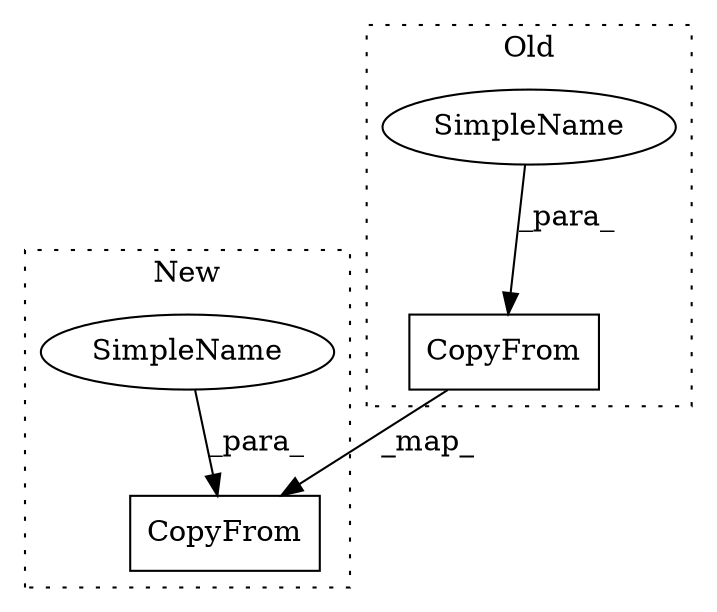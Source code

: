digraph G {
subgraph cluster0 {
1 [label="CopyFrom" a="32" s="9975,10050" l="9,1" shape="box"];
3 [label="SimpleName" a="42" s="" l="" shape="ellipse"];
label = "Old";
style="dotted";
}
subgraph cluster1 {
2 [label="CopyFrom" a="32" s="10096,10114" l="9,1" shape="box"];
4 [label="SimpleName" a="42" s="10105" l="9" shape="ellipse"];
label = "New";
style="dotted";
}
1 -> 2 [label="_map_"];
3 -> 1 [label="_para_"];
4 -> 2 [label="_para_"];
}